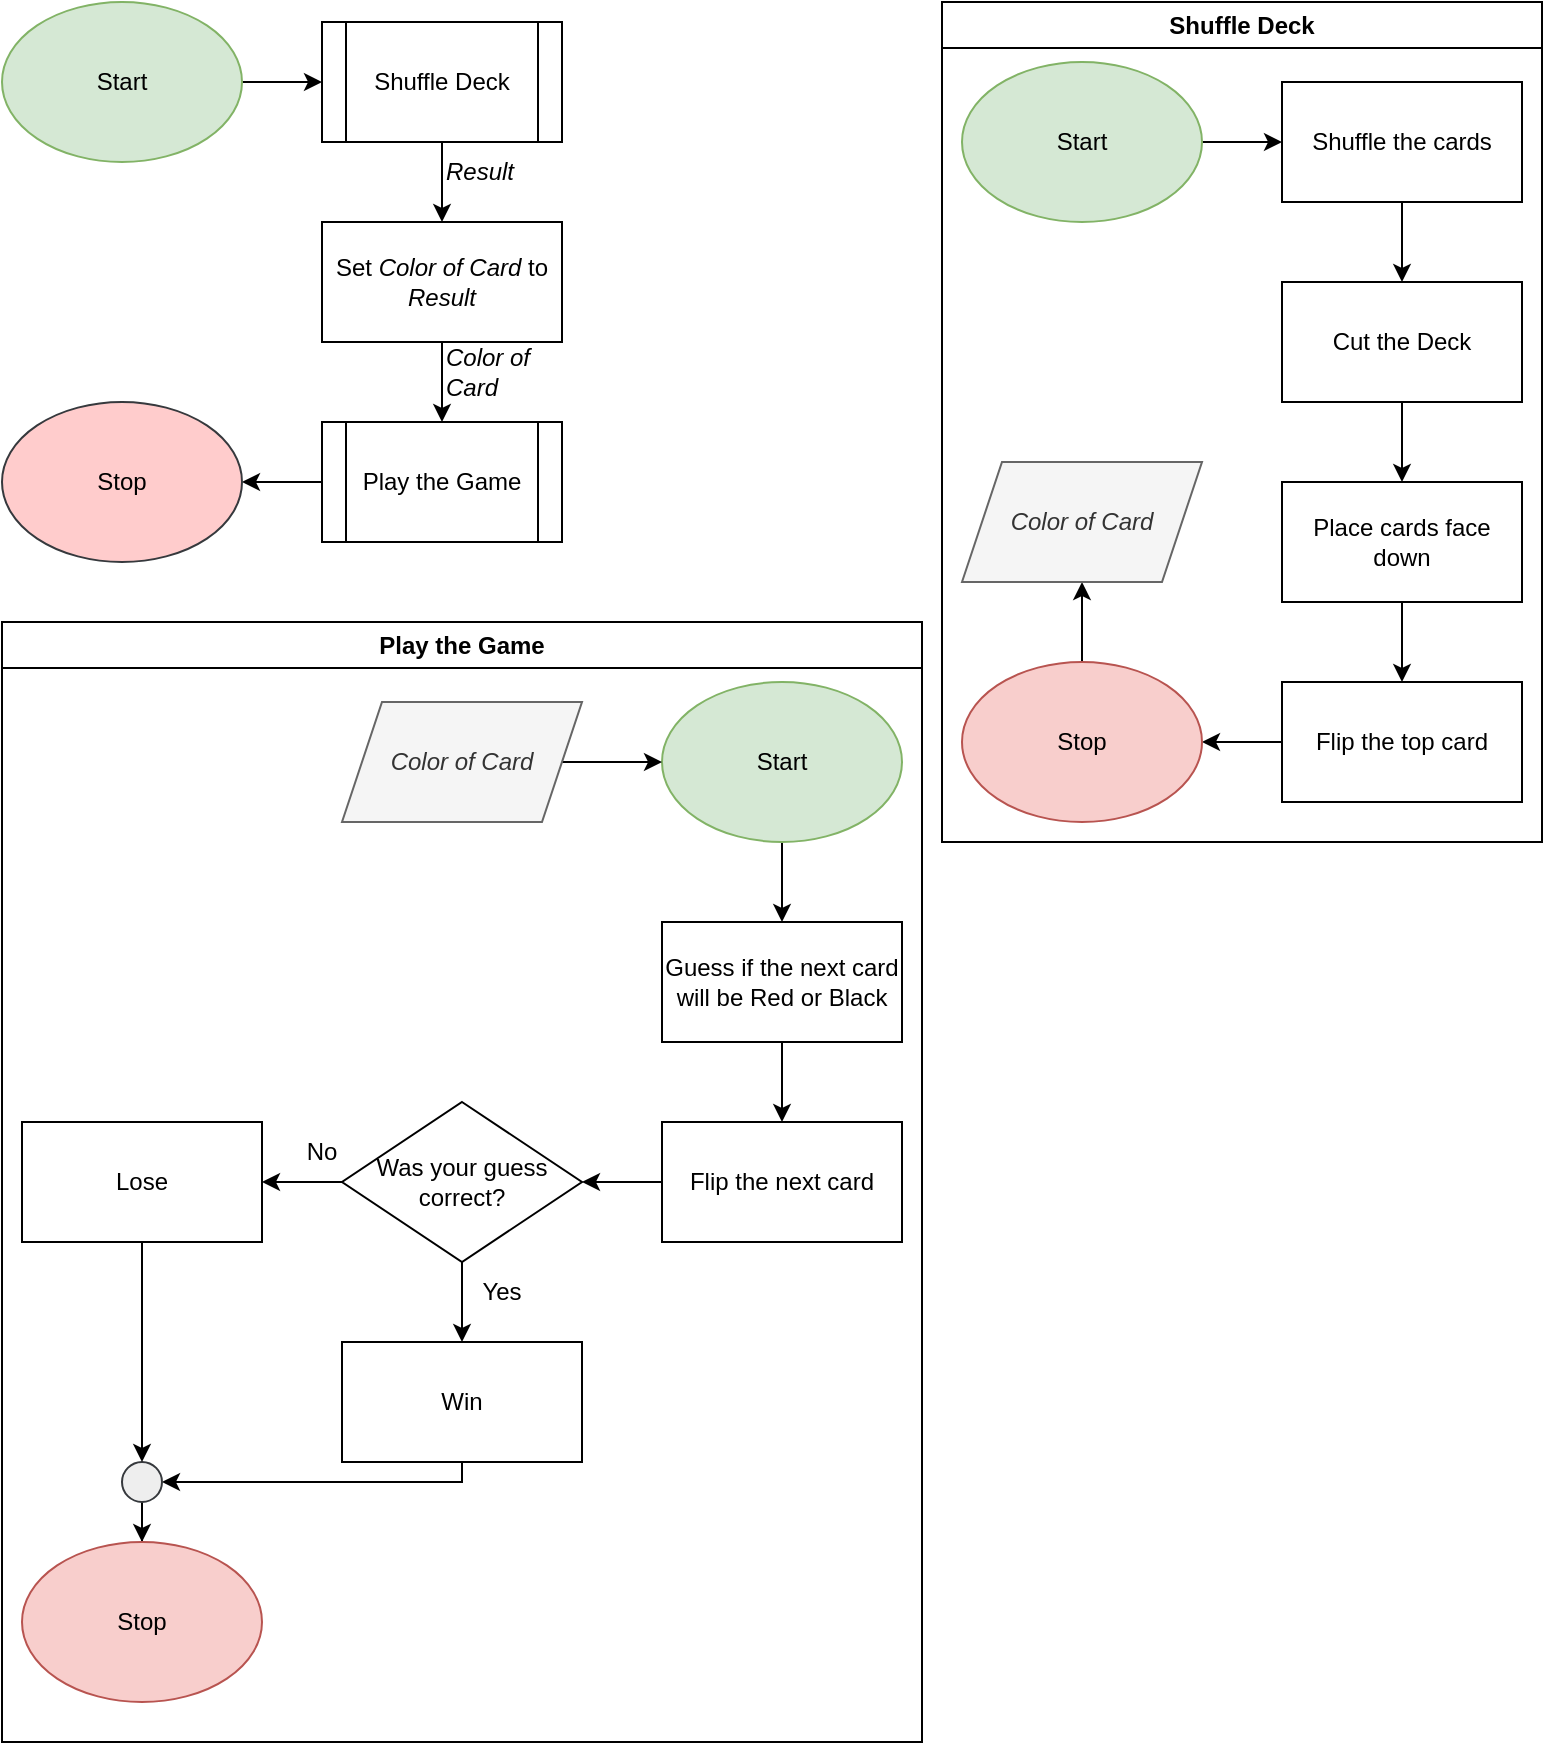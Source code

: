 <mxfile version="23.1.0" type="github">
  <diagram name="Page-1" id="9uLGEtifl8IW8gjtc7ou">
    <mxGraphModel dx="1764" dy="1020" grid="1" gridSize="10" guides="1" tooltips="1" connect="1" arrows="1" fold="1" page="1" pageScale="1" pageWidth="850" pageHeight="1100" math="0" shadow="0">
      <root>
        <mxCell id="0" />
        <mxCell id="1" parent="0" />
        <mxCell id="6mWwChXlrOiVwd8oG1GH-19" style="edgeStyle=orthogonalEdgeStyle;rounded=0;orthogonalLoop=1;jettySize=auto;html=1;exitX=1;exitY=0.5;exitDx=0;exitDy=0;entryX=0;entryY=0.5;entryDx=0;entryDy=0;" edge="1" parent="1" source="6mWwChXlrOiVwd8oG1GH-1" target="6mWwChXlrOiVwd8oG1GH-3">
          <mxGeometry relative="1" as="geometry" />
        </mxCell>
        <mxCell id="6mWwChXlrOiVwd8oG1GH-1" value="Start" style="ellipse;whiteSpace=wrap;html=1;fillColor=#d5e8d4;strokeColor=#82b366;" vertex="1" parent="1">
          <mxGeometry x="10" y="10" width="120" height="80" as="geometry" />
        </mxCell>
        <mxCell id="6mWwChXlrOiVwd8oG1GH-50" value="" style="edgeStyle=orthogonalEdgeStyle;rounded=0;orthogonalLoop=1;jettySize=auto;html=1;" edge="1" parent="1" source="6mWwChXlrOiVwd8oG1GH-3" target="6mWwChXlrOiVwd8oG1GH-49">
          <mxGeometry relative="1" as="geometry" />
        </mxCell>
        <mxCell id="6mWwChXlrOiVwd8oG1GH-3" value="Shuffle Deck" style="shape=process;whiteSpace=wrap;html=1;backgroundOutline=1;" vertex="1" parent="1">
          <mxGeometry x="170" y="20" width="120" height="60" as="geometry" />
        </mxCell>
        <mxCell id="6mWwChXlrOiVwd8oG1GH-4" value="Shuffle Deck" style="swimlane;whiteSpace=wrap;html=1;" vertex="1" parent="1">
          <mxGeometry x="480" y="10" width="300" height="420" as="geometry" />
        </mxCell>
        <mxCell id="6mWwChXlrOiVwd8oG1GH-13" style="edgeStyle=orthogonalEdgeStyle;rounded=0;orthogonalLoop=1;jettySize=auto;html=1;exitX=1;exitY=0.5;exitDx=0;exitDy=0;entryX=0;entryY=0.5;entryDx=0;entryDy=0;" edge="1" parent="6mWwChXlrOiVwd8oG1GH-4" source="6mWwChXlrOiVwd8oG1GH-5" target="6mWwChXlrOiVwd8oG1GH-6">
          <mxGeometry relative="1" as="geometry" />
        </mxCell>
        <mxCell id="6mWwChXlrOiVwd8oG1GH-5" value="Start" style="ellipse;whiteSpace=wrap;html=1;fillColor=#d5e8d4;strokeColor=#82b366;" vertex="1" parent="6mWwChXlrOiVwd8oG1GH-4">
          <mxGeometry x="10" y="30" width="120" height="80" as="geometry" />
        </mxCell>
        <mxCell id="6mWwChXlrOiVwd8oG1GH-12" style="edgeStyle=orthogonalEdgeStyle;rounded=0;orthogonalLoop=1;jettySize=auto;html=1;exitX=0.5;exitY=1;exitDx=0;exitDy=0;entryX=0.5;entryY=0;entryDx=0;entryDy=0;" edge="1" parent="6mWwChXlrOiVwd8oG1GH-4" source="6mWwChXlrOiVwd8oG1GH-6" target="6mWwChXlrOiVwd8oG1GH-7">
          <mxGeometry relative="1" as="geometry" />
        </mxCell>
        <mxCell id="6mWwChXlrOiVwd8oG1GH-6" value="Shuffle the cards" style="rounded=0;whiteSpace=wrap;html=1;" vertex="1" parent="6mWwChXlrOiVwd8oG1GH-4">
          <mxGeometry x="170" y="40" width="120" height="60" as="geometry" />
        </mxCell>
        <mxCell id="6mWwChXlrOiVwd8oG1GH-11" style="edgeStyle=orthogonalEdgeStyle;rounded=0;orthogonalLoop=1;jettySize=auto;html=1;exitX=0.5;exitY=1;exitDx=0;exitDy=0;entryX=0.5;entryY=0;entryDx=0;entryDy=0;" edge="1" parent="6mWwChXlrOiVwd8oG1GH-4" source="6mWwChXlrOiVwd8oG1GH-7" target="6mWwChXlrOiVwd8oG1GH-9">
          <mxGeometry relative="1" as="geometry" />
        </mxCell>
        <mxCell id="6mWwChXlrOiVwd8oG1GH-7" value="Cut the Deck" style="rounded=0;whiteSpace=wrap;html=1;" vertex="1" parent="6mWwChXlrOiVwd8oG1GH-4">
          <mxGeometry x="170" y="140" width="120" height="60" as="geometry" />
        </mxCell>
        <mxCell id="6mWwChXlrOiVwd8oG1GH-15" style="edgeStyle=orthogonalEdgeStyle;rounded=0;orthogonalLoop=1;jettySize=auto;html=1;exitX=0;exitY=0.5;exitDx=0;exitDy=0;entryX=1;entryY=0.5;entryDx=0;entryDy=0;" edge="1" parent="6mWwChXlrOiVwd8oG1GH-4" source="6mWwChXlrOiVwd8oG1GH-8" target="6mWwChXlrOiVwd8oG1GH-14">
          <mxGeometry relative="1" as="geometry" />
        </mxCell>
        <mxCell id="6mWwChXlrOiVwd8oG1GH-8" value="Flip the top card" style="rounded=0;whiteSpace=wrap;html=1;" vertex="1" parent="6mWwChXlrOiVwd8oG1GH-4">
          <mxGeometry x="170" y="340" width="120" height="60" as="geometry" />
        </mxCell>
        <mxCell id="6mWwChXlrOiVwd8oG1GH-10" style="edgeStyle=orthogonalEdgeStyle;rounded=0;orthogonalLoop=1;jettySize=auto;html=1;exitX=0.5;exitY=1;exitDx=0;exitDy=0;entryX=0.5;entryY=0;entryDx=0;entryDy=0;" edge="1" parent="6mWwChXlrOiVwd8oG1GH-4" source="6mWwChXlrOiVwd8oG1GH-9" target="6mWwChXlrOiVwd8oG1GH-8">
          <mxGeometry relative="1" as="geometry" />
        </mxCell>
        <mxCell id="6mWwChXlrOiVwd8oG1GH-9" value="Place cards face down" style="rounded=0;whiteSpace=wrap;html=1;" vertex="1" parent="6mWwChXlrOiVwd8oG1GH-4">
          <mxGeometry x="170" y="240" width="120" height="60" as="geometry" />
        </mxCell>
        <mxCell id="6mWwChXlrOiVwd8oG1GH-30" style="edgeStyle=orthogonalEdgeStyle;rounded=0;orthogonalLoop=1;jettySize=auto;html=1;exitX=0.5;exitY=0;exitDx=0;exitDy=0;entryX=0.5;entryY=1;entryDx=0;entryDy=0;" edge="1" parent="6mWwChXlrOiVwd8oG1GH-4" source="6mWwChXlrOiVwd8oG1GH-14" target="6mWwChXlrOiVwd8oG1GH-29">
          <mxGeometry relative="1" as="geometry" />
        </mxCell>
        <mxCell id="6mWwChXlrOiVwd8oG1GH-14" value="Stop" style="ellipse;whiteSpace=wrap;html=1;fillColor=#f8cecc;strokeColor=#b85450;" vertex="1" parent="6mWwChXlrOiVwd8oG1GH-4">
          <mxGeometry x="10" y="330" width="120" height="80" as="geometry" />
        </mxCell>
        <mxCell id="6mWwChXlrOiVwd8oG1GH-29" value="&lt;i&gt;Color of Card&lt;/i&gt;" style="shape=parallelogram;perimeter=parallelogramPerimeter;whiteSpace=wrap;html=1;fixedSize=1;fillColor=#f5f5f5;fontColor=#333333;strokeColor=#666666;" vertex="1" parent="6mWwChXlrOiVwd8oG1GH-4">
          <mxGeometry x="10" y="230" width="120" height="60" as="geometry" />
        </mxCell>
        <mxCell id="6mWwChXlrOiVwd8oG1GH-31" value="Play the Game" style="swimlane;whiteSpace=wrap;html=1;startSize=23;" vertex="1" parent="1">
          <mxGeometry x="10" y="320" width="460" height="560" as="geometry" />
        </mxCell>
        <mxCell id="6mWwChXlrOiVwd8oG1GH-47" style="edgeStyle=orthogonalEdgeStyle;rounded=0;orthogonalLoop=1;jettySize=auto;html=1;exitX=0.5;exitY=1;exitDx=0;exitDy=0;entryX=0.5;entryY=0;entryDx=0;entryDy=0;" edge="1" parent="6mWwChXlrOiVwd8oG1GH-31" source="6mWwChXlrOiVwd8oG1GH-33" target="6mWwChXlrOiVwd8oG1GH-18">
          <mxGeometry relative="1" as="geometry" />
        </mxCell>
        <mxCell id="6mWwChXlrOiVwd8oG1GH-33" value="Start" style="ellipse;whiteSpace=wrap;html=1;fillColor=#d5e8d4;strokeColor=#82b366;" vertex="1" parent="6mWwChXlrOiVwd8oG1GH-31">
          <mxGeometry x="330" y="30" width="120" height="80" as="geometry" />
        </mxCell>
        <mxCell id="6mWwChXlrOiVwd8oG1GH-34" style="edgeStyle=orthogonalEdgeStyle;rounded=0;orthogonalLoop=1;jettySize=auto;html=1;exitX=0.5;exitY=1;exitDx=0;exitDy=0;entryX=0.5;entryY=0;entryDx=0;entryDy=0;" edge="1" parent="6mWwChXlrOiVwd8oG1GH-31" target="6mWwChXlrOiVwd8oG1GH-37">
          <mxGeometry relative="1" as="geometry">
            <mxPoint x="230" y="100" as="sourcePoint" />
          </mxGeometry>
        </mxCell>
        <mxCell id="6mWwChXlrOiVwd8oG1GH-36" style="edgeStyle=orthogonalEdgeStyle;rounded=0;orthogonalLoop=1;jettySize=auto;html=1;exitX=0.5;exitY=1;exitDx=0;exitDy=0;entryX=0.5;entryY=0;entryDx=0;entryDy=0;" edge="1" parent="6mWwChXlrOiVwd8oG1GH-31" target="6mWwChXlrOiVwd8oG1GH-41">
          <mxGeometry relative="1" as="geometry">
            <mxPoint x="230" y="200" as="sourcePoint" />
          </mxGeometry>
        </mxCell>
        <mxCell id="6mWwChXlrOiVwd8oG1GH-38" style="edgeStyle=orthogonalEdgeStyle;rounded=0;orthogonalLoop=1;jettySize=auto;html=1;exitX=0;exitY=0.5;exitDx=0;exitDy=0;entryX=1;entryY=0.5;entryDx=0;entryDy=0;" edge="1" parent="6mWwChXlrOiVwd8oG1GH-31" target="6mWwChXlrOiVwd8oG1GH-43">
          <mxGeometry relative="1" as="geometry">
            <mxPoint x="170" y="370" as="sourcePoint" />
          </mxGeometry>
        </mxCell>
        <mxCell id="6mWwChXlrOiVwd8oG1GH-40" style="edgeStyle=orthogonalEdgeStyle;rounded=0;orthogonalLoop=1;jettySize=auto;html=1;exitX=0.5;exitY=1;exitDx=0;exitDy=0;entryX=0.5;entryY=0;entryDx=0;entryDy=0;" edge="1" parent="6mWwChXlrOiVwd8oG1GH-31" source="6mWwChXlrOiVwd8oG1GH-41">
          <mxGeometry relative="1" as="geometry">
            <mxPoint x="230" y="340" as="targetPoint" />
          </mxGeometry>
        </mxCell>
        <mxCell id="6mWwChXlrOiVwd8oG1GH-46" style="edgeStyle=orthogonalEdgeStyle;rounded=0;orthogonalLoop=1;jettySize=auto;html=1;exitX=1;exitY=0.5;exitDx=0;exitDy=0;entryX=0;entryY=0.5;entryDx=0;entryDy=0;" edge="1" parent="6mWwChXlrOiVwd8oG1GH-31" source="6mWwChXlrOiVwd8oG1GH-44" target="6mWwChXlrOiVwd8oG1GH-33">
          <mxGeometry relative="1" as="geometry" />
        </mxCell>
        <mxCell id="6mWwChXlrOiVwd8oG1GH-44" value="&lt;i&gt;Color of Card&lt;/i&gt;" style="shape=parallelogram;perimeter=parallelogramPerimeter;whiteSpace=wrap;html=1;fixedSize=1;fillColor=#f5f5f5;fontColor=#333333;strokeColor=#666666;" vertex="1" parent="6mWwChXlrOiVwd8oG1GH-31">
          <mxGeometry x="170" y="40" width="120" height="60" as="geometry" />
        </mxCell>
        <mxCell id="6mWwChXlrOiVwd8oG1GH-62" value="" style="edgeStyle=orthogonalEdgeStyle;rounded=0;orthogonalLoop=1;jettySize=auto;html=1;" edge="1" parent="6mWwChXlrOiVwd8oG1GH-31" source="6mWwChXlrOiVwd8oG1GH-18" target="6mWwChXlrOiVwd8oG1GH-61">
          <mxGeometry relative="1" as="geometry" />
        </mxCell>
        <mxCell id="6mWwChXlrOiVwd8oG1GH-18" value="Guess if the next card will be Red or Black" style="rounded=0;whiteSpace=wrap;html=1;" vertex="1" parent="6mWwChXlrOiVwd8oG1GH-31">
          <mxGeometry x="330" y="150" width="120" height="60" as="geometry" />
        </mxCell>
        <mxCell id="6mWwChXlrOiVwd8oG1GH-21" value="Was your guess&lt;br&gt;correct?" style="rhombus;whiteSpace=wrap;html=1;" vertex="1" parent="6mWwChXlrOiVwd8oG1GH-31">
          <mxGeometry x="170" y="240" width="120" height="80" as="geometry" />
        </mxCell>
        <mxCell id="6mWwChXlrOiVwd8oG1GH-59" style="edgeStyle=orthogonalEdgeStyle;rounded=0;orthogonalLoop=1;jettySize=auto;html=1;exitX=0.5;exitY=1;exitDx=0;exitDy=0;entryX=1;entryY=0.5;entryDx=0;entryDy=0;" edge="1" parent="6mWwChXlrOiVwd8oG1GH-31" source="6mWwChXlrOiVwd8oG1GH-23" target="6mWwChXlrOiVwd8oG1GH-56">
          <mxGeometry relative="1" as="geometry">
            <Array as="points">
              <mxPoint x="230" y="430" />
            </Array>
          </mxGeometry>
        </mxCell>
        <mxCell id="6mWwChXlrOiVwd8oG1GH-23" value="Win" style="rounded=0;whiteSpace=wrap;html=1;" vertex="1" parent="6mWwChXlrOiVwd8oG1GH-31">
          <mxGeometry x="170" y="360" width="120" height="60" as="geometry" />
        </mxCell>
        <mxCell id="6mWwChXlrOiVwd8oG1GH-26" style="edgeStyle=orthogonalEdgeStyle;rounded=0;orthogonalLoop=1;jettySize=auto;html=1;exitX=0.5;exitY=1;exitDx=0;exitDy=0;entryX=0.5;entryY=0;entryDx=0;entryDy=0;" edge="1" parent="6mWwChXlrOiVwd8oG1GH-31" source="6mWwChXlrOiVwd8oG1GH-21" target="6mWwChXlrOiVwd8oG1GH-23">
          <mxGeometry relative="1" as="geometry" />
        </mxCell>
        <mxCell id="6mWwChXlrOiVwd8oG1GH-55" style="edgeStyle=orthogonalEdgeStyle;rounded=0;orthogonalLoop=1;jettySize=auto;html=1;entryX=0.5;entryY=0;entryDx=0;entryDy=0;" edge="1" parent="6mWwChXlrOiVwd8oG1GH-31" source="6mWwChXlrOiVwd8oG1GH-56" target="6mWwChXlrOiVwd8oG1GH-54">
          <mxGeometry relative="1" as="geometry">
            <mxPoint x="70" y="440" as="targetPoint" />
          </mxGeometry>
        </mxCell>
        <mxCell id="6mWwChXlrOiVwd8oG1GH-24" value="Lose" style="rounded=0;whiteSpace=wrap;html=1;" vertex="1" parent="6mWwChXlrOiVwd8oG1GH-31">
          <mxGeometry x="10" y="250" width="120" height="60" as="geometry" />
        </mxCell>
        <mxCell id="6mWwChXlrOiVwd8oG1GH-25" style="edgeStyle=orthogonalEdgeStyle;rounded=0;orthogonalLoop=1;jettySize=auto;html=1;exitX=0;exitY=0.5;exitDx=0;exitDy=0;" edge="1" parent="6mWwChXlrOiVwd8oG1GH-31" source="6mWwChXlrOiVwd8oG1GH-21" target="6mWwChXlrOiVwd8oG1GH-24">
          <mxGeometry relative="1" as="geometry" />
        </mxCell>
        <mxCell id="6mWwChXlrOiVwd8oG1GH-27" value="Yes" style="text;html=1;strokeColor=none;fillColor=none;align=center;verticalAlign=middle;whiteSpace=wrap;rounded=0;" vertex="1" parent="6mWwChXlrOiVwd8oG1GH-31">
          <mxGeometry x="220" y="320" width="60" height="30" as="geometry" />
        </mxCell>
        <mxCell id="6mWwChXlrOiVwd8oG1GH-28" value="No" style="text;html=1;strokeColor=none;fillColor=none;align=center;verticalAlign=middle;whiteSpace=wrap;rounded=0;" vertex="1" parent="6mWwChXlrOiVwd8oG1GH-31">
          <mxGeometry x="130" y="250" width="60" height="30" as="geometry" />
        </mxCell>
        <mxCell id="6mWwChXlrOiVwd8oG1GH-54" value="Stop" style="ellipse;whiteSpace=wrap;html=1;fillColor=#f8cecc;strokeColor=#b85450;" vertex="1" parent="6mWwChXlrOiVwd8oG1GH-31">
          <mxGeometry x="10" y="460" width="120" height="80" as="geometry" />
        </mxCell>
        <mxCell id="6mWwChXlrOiVwd8oG1GH-56" value="" style="ellipse;whiteSpace=wrap;html=1;aspect=fixed;fillColor=#eeeeee;strokeColor=#36393d;" vertex="1" parent="6mWwChXlrOiVwd8oG1GH-31">
          <mxGeometry x="60" y="420" width="20" height="20" as="geometry" />
        </mxCell>
        <mxCell id="6mWwChXlrOiVwd8oG1GH-57" value="" style="edgeStyle=orthogonalEdgeStyle;rounded=0;orthogonalLoop=1;jettySize=auto;html=1;entryX=0.5;entryY=0;entryDx=0;entryDy=0;" edge="1" parent="6mWwChXlrOiVwd8oG1GH-31" source="6mWwChXlrOiVwd8oG1GH-24" target="6mWwChXlrOiVwd8oG1GH-56">
          <mxGeometry relative="1" as="geometry">
            <mxPoint x="470" y="900" as="targetPoint" />
            <mxPoint x="470" y="750" as="sourcePoint" />
          </mxGeometry>
        </mxCell>
        <mxCell id="6mWwChXlrOiVwd8oG1GH-63" value="" style="edgeStyle=orthogonalEdgeStyle;rounded=0;orthogonalLoop=1;jettySize=auto;html=1;" edge="1" parent="6mWwChXlrOiVwd8oG1GH-31" source="6mWwChXlrOiVwd8oG1GH-61" target="6mWwChXlrOiVwd8oG1GH-21">
          <mxGeometry relative="1" as="geometry" />
        </mxCell>
        <mxCell id="6mWwChXlrOiVwd8oG1GH-61" value="Flip the next card" style="rounded=0;whiteSpace=wrap;html=1;" vertex="1" parent="6mWwChXlrOiVwd8oG1GH-31">
          <mxGeometry x="330" y="250" width="120" height="60" as="geometry" />
        </mxCell>
        <mxCell id="6mWwChXlrOiVwd8oG1GH-67" value="" style="edgeStyle=orthogonalEdgeStyle;rounded=0;orthogonalLoop=1;jettySize=auto;html=1;" edge="1" parent="1" source="6mWwChXlrOiVwd8oG1GH-48" target="6mWwChXlrOiVwd8oG1GH-66">
          <mxGeometry relative="1" as="geometry" />
        </mxCell>
        <mxCell id="6mWwChXlrOiVwd8oG1GH-48" value="Play the Game" style="shape=process;whiteSpace=wrap;html=1;backgroundOutline=1;" vertex="1" parent="1">
          <mxGeometry x="170" y="220" width="120" height="60" as="geometry" />
        </mxCell>
        <mxCell id="6mWwChXlrOiVwd8oG1GH-51" value="" style="edgeStyle=orthogonalEdgeStyle;rounded=0;orthogonalLoop=1;jettySize=auto;html=1;" edge="1" parent="1" source="6mWwChXlrOiVwd8oG1GH-49" target="6mWwChXlrOiVwd8oG1GH-48">
          <mxGeometry relative="1" as="geometry" />
        </mxCell>
        <mxCell id="6mWwChXlrOiVwd8oG1GH-49" value="Set &lt;i&gt;Color of Card&lt;/i&gt;&amp;nbsp;to &lt;i&gt;Result&lt;/i&gt;" style="rounded=0;whiteSpace=wrap;html=1;" vertex="1" parent="1">
          <mxGeometry x="170" y="120" width="120" height="60" as="geometry" />
        </mxCell>
        <mxCell id="6mWwChXlrOiVwd8oG1GH-52" value="&lt;i&gt;Result&lt;/i&gt;" style="text;html=1;strokeColor=none;fillColor=none;align=left;verticalAlign=middle;whiteSpace=wrap;rounded=0;" vertex="1" parent="1">
          <mxGeometry x="230" y="80" width="60" height="30" as="geometry" />
        </mxCell>
        <mxCell id="6mWwChXlrOiVwd8oG1GH-53" value="&lt;i&gt;Color of Card&lt;/i&gt;" style="text;html=1;strokeColor=none;fillColor=none;align=left;verticalAlign=middle;whiteSpace=wrap;rounded=0;" vertex="1" parent="1">
          <mxGeometry x="230" y="180" width="60" height="30" as="geometry" />
        </mxCell>
        <mxCell id="6mWwChXlrOiVwd8oG1GH-66" value="Stop" style="ellipse;whiteSpace=wrap;html=1;fillColor=#ffcccc;strokeColor=#36393d;" vertex="1" parent="1">
          <mxGeometry x="10" y="210" width="120" height="80" as="geometry" />
        </mxCell>
      </root>
    </mxGraphModel>
  </diagram>
</mxfile>

